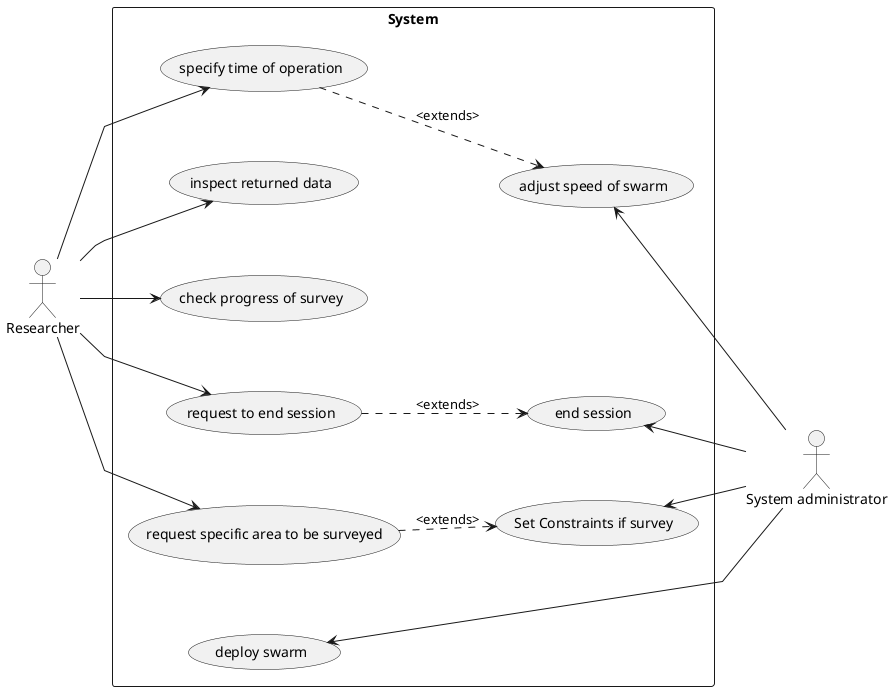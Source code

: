 @startuml
left to right direction
skinparam packageStyle rectangle
skinparam linetype polyline
skinparam nodesep 70
skinparam ranksep 30


actor :Researcher: as researcher
actor :System administrator: as admin
rectangle System {
  (request specific area to be surveyed) as rs
  (specify time of operation) as so
  (inspect returned data) as ad
  (adjust speed of swarm) as ai
  (Set Constraints if survey) as cs
  (check progress of survey) as cp
  (request to end session) as re
  (end session) as es
  (deploy swarm) as ds
  (so) .down.> (ai) : <extends>
  (rs) .down.> (cs) : <extends>
  (re) .down.> (es) : <extends>

  ' (rs) .> (payment) : include
  ' (help) .> (checkout) : extends
  }
(researcher) --> (so)
(researcher) -up-> (rs)  
(researcher) --> (ad)
(admin) -up-> (ai)
(admin) -up-> (cs)
(admin) -up-> (ds)
(researcher) --> re
(admin) --> es
(researcher) --> cp



@enduml
